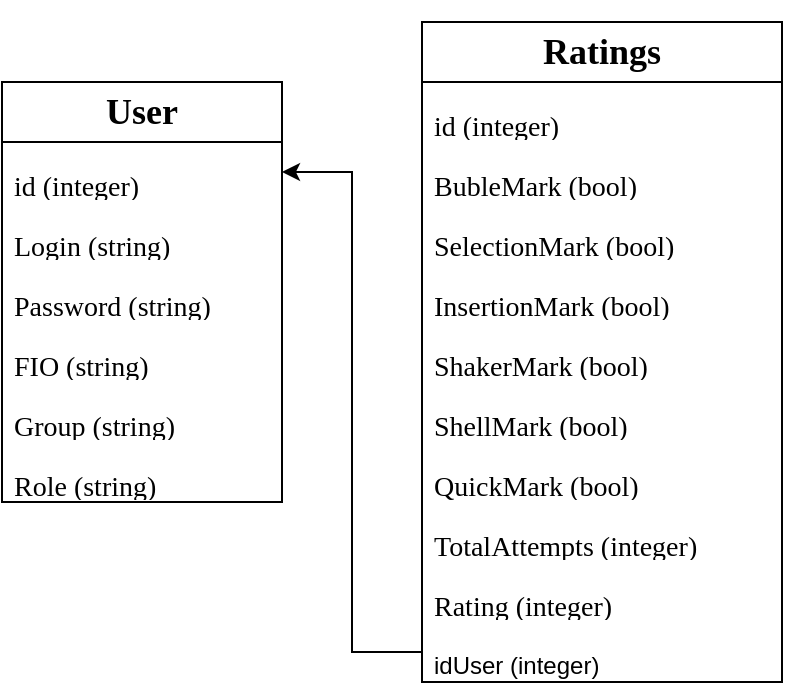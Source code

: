 <mxfile version="21.2.1" type="device">
  <diagram name="Страница 1" id="v0AQs0cYcVbkpypFzQZi">
    <mxGraphModel dx="794" dy="700" grid="1" gridSize="10" guides="1" tooltips="1" connect="1" arrows="1" fold="1" page="1" pageScale="1" pageWidth="827" pageHeight="1169" math="0" shadow="0">
      <root>
        <mxCell id="0" />
        <mxCell id="1" parent="0" />
        <mxCell id="DZssp7jaYR15iYWzXZJ_-1" value="&lt;h2&gt;&lt;font style=&quot;vertical-align: inherit;&quot;&gt;&lt;font face=&quot;Times New Roman&quot; style=&quot;vertical-align: inherit;&quot;&gt;User&lt;/font&gt;&lt;/font&gt;&lt;/h2&gt;" style="swimlane;fontStyle=0;childLayout=stackLayout;horizontal=1;startSize=30;horizontalStack=0;resizeParent=1;resizeParentMax=0;resizeLast=0;collapsible=1;marginBottom=0;whiteSpace=wrap;html=1;" parent="1" vertex="1">
          <mxGeometry x="170" y="250" width="140" height="210" as="geometry" />
        </mxCell>
        <mxCell id="DZssp7jaYR15iYWzXZJ_-2" value="&lt;p&gt;&lt;font style=&quot;font-size: 14px;&quot; face=&quot;Times New Roman&quot;&gt;id (integer)&lt;/font&gt;&lt;/p&gt;" style="text;strokeColor=none;fillColor=none;align=left;verticalAlign=middle;spacingLeft=4;spacingRight=4;overflow=hidden;points=[[0,0.5],[1,0.5]];portConstraint=eastwest;rotatable=0;whiteSpace=wrap;html=1;" parent="DZssp7jaYR15iYWzXZJ_-1" vertex="1">
          <mxGeometry y="30" width="140" height="30" as="geometry" />
        </mxCell>
        <mxCell id="DZssp7jaYR15iYWzXZJ_-3" value="&lt;p&gt;&lt;font face=&quot;Times New Roman&quot; style=&quot;font-size: 14px;&quot;&gt;Login (string)&lt;/font&gt;&lt;/p&gt;" style="text;strokeColor=none;fillColor=none;align=left;verticalAlign=middle;spacingLeft=4;spacingRight=4;overflow=hidden;points=[[0,0.5],[1,0.5]];portConstraint=eastwest;rotatable=0;whiteSpace=wrap;html=1;" parent="DZssp7jaYR15iYWzXZJ_-1" vertex="1">
          <mxGeometry y="60" width="140" height="30" as="geometry" />
        </mxCell>
        <mxCell id="DZssp7jaYR15iYWzXZJ_-4" value="&lt;p&gt;&lt;font style=&quot;font-size: 14px;&quot; face=&quot;Times New Roman&quot;&gt;Password (string)&lt;/font&gt;&lt;/p&gt;" style="text;strokeColor=none;fillColor=none;align=left;verticalAlign=middle;spacingLeft=4;spacingRight=4;overflow=hidden;points=[[0,0.5],[1,0.5]];portConstraint=eastwest;rotatable=0;whiteSpace=wrap;html=1;" parent="DZssp7jaYR15iYWzXZJ_-1" vertex="1">
          <mxGeometry y="90" width="140" height="30" as="geometry" />
        </mxCell>
        <mxCell id="DZssp7jaYR15iYWzXZJ_-5" value="&lt;p&gt;&lt;font style=&quot;font-size: 14px;&quot; face=&quot;Times New Roman&quot;&gt;FIO (string)&lt;/font&gt;&lt;/p&gt;" style="text;strokeColor=none;fillColor=none;align=left;verticalAlign=middle;spacingLeft=4;spacingRight=4;overflow=hidden;points=[[0,0.5],[1,0.5]];portConstraint=eastwest;rotatable=0;whiteSpace=wrap;html=1;" parent="DZssp7jaYR15iYWzXZJ_-1" vertex="1">
          <mxGeometry y="120" width="140" height="30" as="geometry" />
        </mxCell>
        <mxCell id="AybfEJQV1IkOai0x3BJ6-24" value="&lt;p&gt;&lt;font style=&quot;font-size: 14px;&quot; face=&quot;Times New Roman&quot;&gt;Group (string)&lt;/font&gt;&lt;/p&gt;" style="text;strokeColor=none;fillColor=none;align=left;verticalAlign=middle;spacingLeft=4;spacingRight=4;overflow=hidden;points=[[0,0.5],[1,0.5]];portConstraint=eastwest;rotatable=0;whiteSpace=wrap;html=1;" parent="DZssp7jaYR15iYWzXZJ_-1" vertex="1">
          <mxGeometry y="150" width="140" height="30" as="geometry" />
        </mxCell>
        <mxCell id="DZssp7jaYR15iYWzXZJ_-6" value="&lt;p&gt;&lt;font style=&quot;font-size: 14px;&quot; face=&quot;Times New Roman&quot;&gt;Role (string)&lt;/font&gt;&lt;/p&gt;" style="text;strokeColor=none;fillColor=none;align=left;verticalAlign=middle;spacingLeft=4;spacingRight=4;overflow=hidden;points=[[0,0.5],[1,0.5]];portConstraint=eastwest;rotatable=0;whiteSpace=wrap;html=1;" parent="DZssp7jaYR15iYWzXZJ_-1" vertex="1">
          <mxGeometry y="180" width="140" height="30" as="geometry" />
        </mxCell>
        <mxCell id="DZssp7jaYR15iYWzXZJ_-8" value="&lt;h2&gt;&lt;font face=&quot;Times New Roman&quot;&gt;Ratings&lt;/font&gt;&lt;/h2&gt;" style="swimlane;fontStyle=0;childLayout=stackLayout;horizontal=1;startSize=30;horizontalStack=0;resizeParent=1;resizeParentMax=0;resizeLast=0;collapsible=1;marginBottom=0;whiteSpace=wrap;html=1;" parent="1" vertex="1">
          <mxGeometry x="380" y="220" width="180" height="330" as="geometry" />
        </mxCell>
        <mxCell id="DZssp7jaYR15iYWzXZJ_-9" value="&lt;p&gt;&lt;font style=&quot;font-size: 14px;&quot; face=&quot;Times New Roman&quot;&gt;id (integer)&lt;/font&gt;&lt;/p&gt;" style="text;strokeColor=none;fillColor=none;align=left;verticalAlign=middle;spacingLeft=4;spacingRight=4;overflow=hidden;points=[[0,0.5],[1,0.5]];portConstraint=eastwest;rotatable=0;whiteSpace=wrap;html=1;" parent="DZssp7jaYR15iYWzXZJ_-8" vertex="1">
          <mxGeometry y="30" width="180" height="30" as="geometry" />
        </mxCell>
        <mxCell id="DZssp7jaYR15iYWzXZJ_-10" value="&lt;p&gt;&lt;font face=&quot;Times New Roman&quot; style=&quot;font-size: 14px;&quot;&gt;BubleMark (bool)&lt;/font&gt;&lt;/p&gt;" style="text;strokeColor=none;fillColor=none;align=left;verticalAlign=middle;spacingLeft=4;spacingRight=4;overflow=hidden;points=[[0,0.5],[1,0.5]];portConstraint=eastwest;rotatable=0;whiteSpace=wrap;html=1;" parent="DZssp7jaYR15iYWzXZJ_-8" vertex="1">
          <mxGeometry y="60" width="180" height="30" as="geometry" />
        </mxCell>
        <mxCell id="DZssp7jaYR15iYWzXZJ_-11" value="&lt;p&gt;&lt;font face=&quot;Times New Roman&quot; style=&quot;font-size: 14px;&quot;&gt;SelectionMark (bool)&lt;/font&gt;&lt;br&gt;&lt;/p&gt;" style="text;strokeColor=none;fillColor=none;align=left;verticalAlign=middle;spacingLeft=4;spacingRight=4;overflow=hidden;points=[[0,0.5],[1,0.5]];portConstraint=eastwest;rotatable=0;whiteSpace=wrap;html=1;" parent="DZssp7jaYR15iYWzXZJ_-8" vertex="1">
          <mxGeometry y="90" width="180" height="30" as="geometry" />
        </mxCell>
        <mxCell id="DZssp7jaYR15iYWzXZJ_-13" value="&lt;p&gt;&lt;font face=&quot;Times New Roman&quot; style=&quot;font-size: 14px;&quot;&gt;InsertionMark (bool)&lt;/font&gt;&lt;br&gt;&lt;/p&gt;" style="text;strokeColor=none;fillColor=none;align=left;verticalAlign=middle;spacingLeft=4;spacingRight=4;overflow=hidden;points=[[0,0.5],[1,0.5]];portConstraint=eastwest;rotatable=0;whiteSpace=wrap;html=1;" parent="DZssp7jaYR15iYWzXZJ_-8" vertex="1">
          <mxGeometry y="120" width="180" height="30" as="geometry" />
        </mxCell>
        <mxCell id="DZssp7jaYR15iYWzXZJ_-14" value="&lt;p&gt;&lt;font face=&quot;Times New Roman&quot; style=&quot;font-size: 14px;&quot;&gt;ShakerMark (bool)&lt;/font&gt;&lt;br&gt;&lt;/p&gt;" style="text;strokeColor=none;fillColor=none;align=left;verticalAlign=middle;spacingLeft=4;spacingRight=4;overflow=hidden;points=[[0,0.5],[1,0.5]];portConstraint=eastwest;rotatable=0;whiteSpace=wrap;html=1;" parent="DZssp7jaYR15iYWzXZJ_-8" vertex="1">
          <mxGeometry y="150" width="180" height="30" as="geometry" />
        </mxCell>
        <mxCell id="AybfEJQV1IkOai0x3BJ6-18" value="&lt;p&gt;&lt;font face=&quot;Times New Roman&quot; style=&quot;font-size: 14px;&quot;&gt;ShellMark (bool)&lt;/font&gt;&lt;br&gt;&lt;/p&gt;" style="text;strokeColor=none;fillColor=none;align=left;verticalAlign=middle;spacingLeft=4;spacingRight=4;overflow=hidden;points=[[0,0.5],[1,0.5]];portConstraint=eastwest;rotatable=0;whiteSpace=wrap;html=1;" parent="DZssp7jaYR15iYWzXZJ_-8" vertex="1">
          <mxGeometry y="180" width="180" height="30" as="geometry" />
        </mxCell>
        <mxCell id="AybfEJQV1IkOai0x3BJ6-19" value="&lt;p&gt;&lt;font face=&quot;Times New Roman&quot; style=&quot;font-size: 14px;&quot;&gt;QuickMark (bool)&lt;/font&gt;&lt;br&gt;&lt;/p&gt;" style="text;strokeColor=none;fillColor=none;align=left;verticalAlign=middle;spacingLeft=4;spacingRight=4;overflow=hidden;points=[[0,0.5],[1,0.5]];portConstraint=eastwest;rotatable=0;whiteSpace=wrap;html=1;" parent="DZssp7jaYR15iYWzXZJ_-8" vertex="1">
          <mxGeometry y="210" width="180" height="30" as="geometry" />
        </mxCell>
        <mxCell id="AybfEJQV1IkOai0x3BJ6-20" value="&lt;p&gt;&lt;font face=&quot;Times New Roman&quot; style=&quot;font-size: 14px;&quot;&gt;TotalAttempts (&lt;/font&gt;&lt;font face=&quot;Times New Roman&quot; style=&quot;font-size: 14px;&quot;&gt;integer&lt;/font&gt;&lt;font face=&quot;Times New Roman&quot; style=&quot;font-size: 14px;&quot;&gt;)&lt;/font&gt;&lt;br&gt;&lt;/p&gt;" style="text;strokeColor=none;fillColor=none;align=left;verticalAlign=middle;spacingLeft=4;spacingRight=4;overflow=hidden;points=[[0,0.5],[1,0.5]];portConstraint=eastwest;rotatable=0;whiteSpace=wrap;html=1;" parent="DZssp7jaYR15iYWzXZJ_-8" vertex="1">
          <mxGeometry y="240" width="180" height="30" as="geometry" />
        </mxCell>
        <mxCell id="AybfEJQV1IkOai0x3BJ6-21" value="&lt;p&gt;&lt;font face=&quot;Times New Roman&quot; style=&quot;font-size: 14px;&quot;&gt;Rating (&lt;/font&gt;&lt;font face=&quot;Times New Roman&quot; style=&quot;font-size: 14px;&quot;&gt;integer&lt;/font&gt;&lt;font face=&quot;Times New Roman&quot; style=&quot;font-size: 14px;&quot;&gt;)&lt;/font&gt;&lt;br&gt;&lt;/p&gt;" style="text;strokeColor=none;fillColor=none;align=left;verticalAlign=middle;spacingLeft=4;spacingRight=4;overflow=hidden;points=[[0,0.5],[1,0.5]];portConstraint=eastwest;rotatable=0;whiteSpace=wrap;html=1;" parent="DZssp7jaYR15iYWzXZJ_-8" vertex="1">
          <mxGeometry y="270" width="180" height="30" as="geometry" />
        </mxCell>
        <mxCell id="63DRzRX04xsvjRI8HwCY-3" value="&lt;p&gt;idUser (integer)&lt;br&gt;&lt;/p&gt;" style="text;strokeColor=none;fillColor=none;align=left;verticalAlign=middle;spacingLeft=4;spacingRight=4;overflow=hidden;points=[[0,0.5],[1,0.5]];portConstraint=eastwest;rotatable=0;whiteSpace=wrap;html=1;" vertex="1" parent="DZssp7jaYR15iYWzXZJ_-8">
          <mxGeometry y="300" width="180" height="30" as="geometry" />
        </mxCell>
        <mxCell id="63DRzRX04xsvjRI8HwCY-4" style="edgeStyle=orthogonalEdgeStyle;rounded=0;orthogonalLoop=1;jettySize=auto;html=1;entryX=1;entryY=0.5;entryDx=0;entryDy=0;" edge="1" parent="1" source="63DRzRX04xsvjRI8HwCY-3" target="DZssp7jaYR15iYWzXZJ_-2">
          <mxGeometry relative="1" as="geometry" />
        </mxCell>
      </root>
    </mxGraphModel>
  </diagram>
</mxfile>
